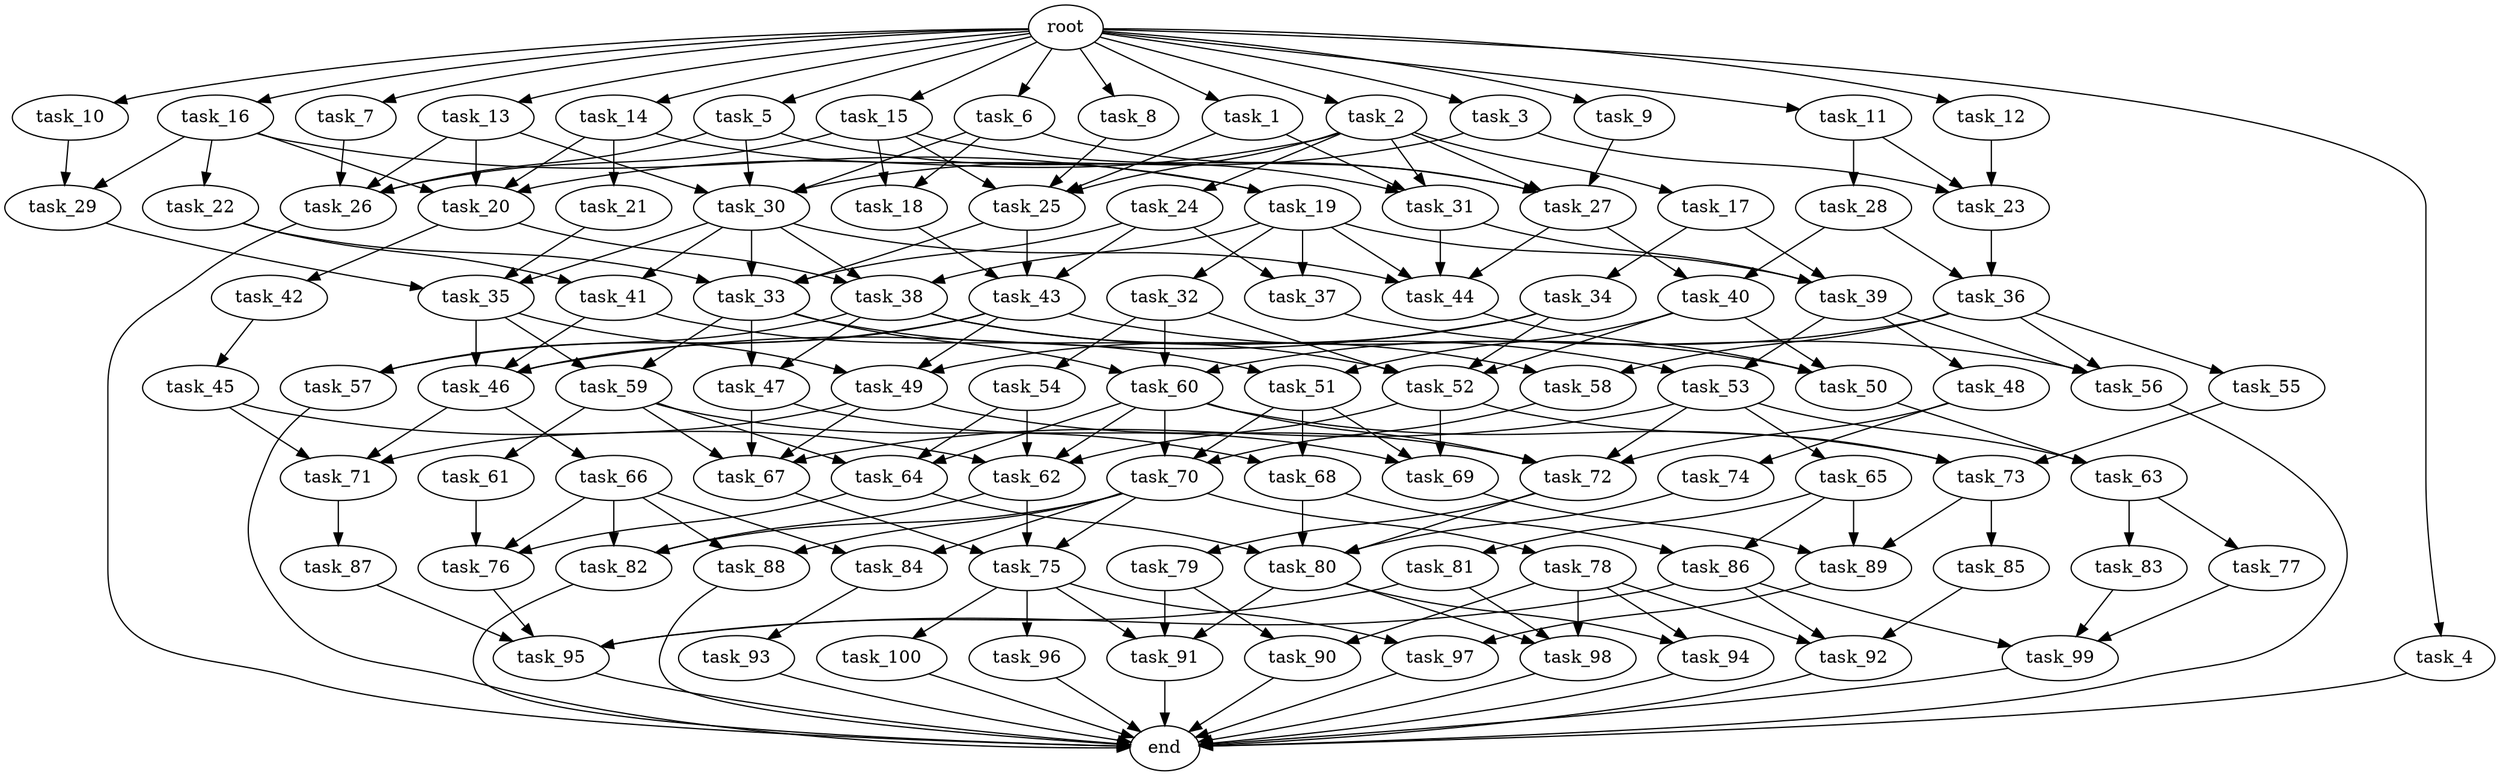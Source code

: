 digraph G {
  task_66 [size="2.641611e+09"];
  task_71 [size="6.607848e+08"];
  task_79 [size="4.518264e+09"];
  task_27 [size="5.501410e+08"];
  task_34 [size="2.503879e+09"];
  task_69 [size="4.836128e+09"];
  task_63 [size="3.404743e+09"];
  task_87 [size="4.917655e+09"];
  task_26 [size="4.475524e+09"];
  task_25 [size="2.048934e+09"];
  task_44 [size="4.521287e+09"];
  task_19 [size="2.686698e+09"];
  task_57 [size="4.468042e+09"];
  task_47 [size="6.618341e+08"];
  task_29 [size="3.469114e+09"];
  task_20 [size="1.033421e+09"];
  task_56 [size="3.546673e+09"];
  task_15 [size="2.929080e+09"];
  task_77 [size="3.716018e+09"];
  task_92 [size="4.630005e+09"];
  task_100 [size="1.580299e+09"];
  task_16 [size="3.366810e+09"];
  task_91 [size="6.910599e+08"];
  task_82 [size="4.185023e+09"];
  task_73 [size="2.032427e+09"];
  task_65 [size="7.101289e+08"];
  task_10 [size="2.780762e+09"];
  task_30 [size="3.626266e+09"];
  task_23 [size="4.081180e+09"];
  task_78 [size="8.190900e+08"];
  task_28 [size="4.351591e+09"];
  task_38 [size="1.194486e+09"];
  task_32 [size="3.002195e+09"];
  task_4 [size="3.991109e+09"];
  task_9 [size="3.857311e+08"];
  task_84 [size="4.274676e+09"];
  task_14 [size="2.075520e+09"];
  end [size="0.000000e+00"];
  task_83 [size="8.740300e+08"];
  task_90 [size="4.227566e+09"];
  task_59 [size="8.181724e+08"];
  task_12 [size="2.286317e+08"];
  task_46 [size="3.332919e+09"];
  task_36 [size="1.213284e+09"];
  task_40 [size="2.376874e+09"];
  task_62 [size="3.239934e+09"];
  task_45 [size="9.103843e+08"];
  task_53 [size="2.276047e+09"];
  task_24 [size="1.378385e+09"];
  task_33 [size="3.964002e+09"];
  task_89 [size="2.723104e+09"];
  task_94 [size="2.061310e+08"];
  task_41 [size="4.322814e+08"];
  task_72 [size="2.492615e+09"];
  task_18 [size="2.227580e+08"];
  task_64 [size="6.712048e+08"];
  task_54 [size="2.768881e+08"];
  task_95 [size="1.129758e+09"];
  task_70 [size="3.690633e+09"];
  task_11 [size="3.884603e+09"];
  task_43 [size="1.422990e+09"];
  task_88 [size="2.383638e+09"];
  task_96 [size="2.596075e+09"];
  task_6 [size="2.708363e+09"];
  task_42 [size="3.302958e+09"];
  task_17 [size="5.281988e+08"];
  task_22 [size="4.523452e+09"];
  task_93 [size="1.885431e+09"];
  task_98 [size="2.622952e+09"];
  task_97 [size="3.238657e+09"];
  task_58 [size="1.234287e+09"];
  task_67 [size="1.524175e+09"];
  root [size="0.000000e+00"];
  task_48 [size="4.412811e+09"];
  task_35 [size="2.862870e+09"];
  task_80 [size="3.393685e+09"];
  task_99 [size="1.964674e+09"];
  task_68 [size="2.584711e+08"];
  task_1 [size="6.926199e+08"];
  task_55 [size="7.715350e+08"];
  task_13 [size="1.712216e+08"];
  task_52 [size="1.648671e+09"];
  task_81 [size="1.300404e+08"];
  task_39 [size="1.872824e+09"];
  task_2 [size="4.093719e+09"];
  task_37 [size="2.317968e+09"];
  task_5 [size="4.342795e+08"];
  task_76 [size="4.787862e+09"];
  task_51 [size="2.284214e+08"];
  task_7 [size="6.401418e+08"];
  task_60 [size="3.376529e+09"];
  task_74 [size="2.042491e+09"];
  task_85 [size="3.671380e+09"];
  task_49 [size="3.241304e+09"];
  task_31 [size="3.011686e+09"];
  task_21 [size="4.023552e+09"];
  task_3 [size="4.659971e+09"];
  task_8 [size="4.978706e+09"];
  task_75 [size="1.310355e+09"];
  task_50 [size="1.651616e+09"];
  task_61 [size="4.679840e+09"];
  task_86 [size="8.274530e+08"];

  task_66 -> task_76 [size="5.283223e+08"];
  task_66 -> task_88 [size="5.283223e+08"];
  task_66 -> task_84 [size="5.283223e+08"];
  task_66 -> task_82 [size="5.283223e+08"];
  task_71 -> task_87 [size="4.405232e+07"];
  task_79 -> task_90 [size="9.036528e+08"];
  task_79 -> task_91 [size="9.036528e+08"];
  task_27 -> task_40 [size="2.750705e+07"];
  task_27 -> task_44 [size="2.750705e+07"];
  task_34 -> task_49 [size="5.007759e+08"];
  task_34 -> task_52 [size="5.007759e+08"];
  task_34 -> task_46 [size="5.007759e+08"];
  task_69 -> task_89 [size="3.224085e+08"];
  task_63 -> task_83 [size="3.404743e+08"];
  task_63 -> task_77 [size="3.404743e+08"];
  task_87 -> task_95 [size="9.835309e+08"];
  task_26 -> end [size="1.000000e-12"];
  task_25 -> task_33 [size="1.024467e+08"];
  task_25 -> task_43 [size="1.024467e+08"];
  task_44 -> task_50 [size="2.260644e+08"];
  task_19 -> task_37 [size="2.686698e+08"];
  task_19 -> task_38 [size="2.686698e+08"];
  task_19 -> task_32 [size="2.686698e+08"];
  task_19 -> task_39 [size="2.686698e+08"];
  task_19 -> task_44 [size="2.686698e+08"];
  task_57 -> end [size="1.000000e-12"];
  task_47 -> task_67 [size="6.618341e+07"];
  task_47 -> task_69 [size="6.618341e+07"];
  task_29 -> task_35 [size="3.469114e+08"];
  task_20 -> task_38 [size="5.167103e+07"];
  task_20 -> task_42 [size="5.167103e+07"];
  task_56 -> end [size="1.000000e-12"];
  task_15 -> task_27 [size="5.858161e+08"];
  task_15 -> task_26 [size="5.858161e+08"];
  task_15 -> task_25 [size="5.858161e+08"];
  task_15 -> task_18 [size="5.858161e+08"];
  task_77 -> task_99 [size="7.432037e+08"];
  task_92 -> end [size="1.000000e-12"];
  task_100 -> end [size="1.000000e-12"];
  task_16 -> task_19 [size="6.733620e+08"];
  task_16 -> task_22 [size="6.733620e+08"];
  task_16 -> task_20 [size="6.733620e+08"];
  task_16 -> task_29 [size="6.733620e+08"];
  task_91 -> end [size="1.000000e-12"];
  task_82 -> end [size="1.000000e-12"];
  task_73 -> task_89 [size="1.354951e+08"];
  task_73 -> task_85 [size="1.354951e+08"];
  task_65 -> task_89 [size="1.420258e+08"];
  task_65 -> task_86 [size="1.420258e+08"];
  task_65 -> task_81 [size="1.420258e+08"];
  task_10 -> task_29 [size="5.561523e+08"];
  task_30 -> task_41 [size="1.813133e+08"];
  task_30 -> task_38 [size="1.813133e+08"];
  task_30 -> task_33 [size="1.813133e+08"];
  task_30 -> task_35 [size="1.813133e+08"];
  task_30 -> task_44 [size="1.813133e+08"];
  task_23 -> task_36 [size="2.720787e+08"];
  task_78 -> task_94 [size="1.638180e+08"];
  task_78 -> task_90 [size="1.638180e+08"];
  task_78 -> task_92 [size="1.638180e+08"];
  task_78 -> task_98 [size="1.638180e+08"];
  task_28 -> task_36 [size="8.703181e+08"];
  task_28 -> task_40 [size="8.703181e+08"];
  task_38 -> task_58 [size="7.963237e+07"];
  task_38 -> task_53 [size="7.963237e+07"];
  task_38 -> task_47 [size="7.963237e+07"];
  task_38 -> task_57 [size="7.963237e+07"];
  task_32 -> task_54 [size="6.004390e+08"];
  task_32 -> task_60 [size="6.004390e+08"];
  task_32 -> task_52 [size="6.004390e+08"];
  task_4 -> end [size="1.000000e-12"];
  task_9 -> task_27 [size="7.714623e+07"];
  task_84 -> task_93 [size="4.274676e+08"];
  task_14 -> task_19 [size="4.151039e+08"];
  task_14 -> task_21 [size="4.151039e+08"];
  task_14 -> task_20 [size="4.151039e+08"];
  task_83 -> task_99 [size="1.748060e+08"];
  task_90 -> end [size="1.000000e-12"];
  task_59 -> task_68 [size="8.181724e+07"];
  task_59 -> task_64 [size="8.181724e+07"];
  task_59 -> task_67 [size="8.181724e+07"];
  task_59 -> task_61 [size="8.181724e+07"];
  task_12 -> task_23 [size="4.572633e+07"];
  task_46 -> task_66 [size="1.666460e+08"];
  task_46 -> task_71 [size="1.666460e+08"];
  task_36 -> task_58 [size="1.213284e+08"];
  task_36 -> task_60 [size="1.213284e+08"];
  task_36 -> task_56 [size="1.213284e+08"];
  task_36 -> task_55 [size="1.213284e+08"];
  task_40 -> task_51 [size="2.376874e+08"];
  task_40 -> task_50 [size="2.376874e+08"];
  task_40 -> task_52 [size="2.376874e+08"];
  task_62 -> task_75 [size="1.619967e+08"];
  task_62 -> task_82 [size="1.619967e+08"];
  task_45 -> task_62 [size="1.820769e+08"];
  task_45 -> task_71 [size="1.820769e+08"];
  task_53 -> task_67 [size="2.276047e+08"];
  task_53 -> task_63 [size="2.276047e+08"];
  task_53 -> task_65 [size="2.276047e+08"];
  task_53 -> task_72 [size="2.276047e+08"];
  task_24 -> task_37 [size="2.756770e+08"];
  task_24 -> task_33 [size="2.756770e+08"];
  task_24 -> task_43 [size="2.756770e+08"];
  task_33 -> task_47 [size="1.982001e+08"];
  task_33 -> task_59 [size="1.982001e+08"];
  task_33 -> task_52 [size="1.982001e+08"];
  task_33 -> task_60 [size="1.982001e+08"];
  task_89 -> task_97 [size="1.815402e+08"];
  task_94 -> end [size="1.000000e-12"];
  task_41 -> task_51 [size="4.322814e+07"];
  task_41 -> task_46 [size="4.322814e+07"];
  task_72 -> task_79 [size="1.246308e+08"];
  task_72 -> task_80 [size="1.246308e+08"];
  task_18 -> task_43 [size="2.227580e+07"];
  task_64 -> task_76 [size="4.474699e+07"];
  task_64 -> task_80 [size="4.474699e+07"];
  task_54 -> task_62 [size="5.537761e+07"];
  task_54 -> task_64 [size="5.537761e+07"];
  task_95 -> end [size="1.000000e-12"];
  task_70 -> task_88 [size="2.460422e+08"];
  task_70 -> task_75 [size="2.460422e+08"];
  task_70 -> task_84 [size="2.460422e+08"];
  task_70 -> task_78 [size="2.460422e+08"];
  task_70 -> task_82 [size="2.460422e+08"];
  task_11 -> task_28 [size="7.769205e+08"];
  task_11 -> task_23 [size="7.769205e+08"];
  task_43 -> task_49 [size="9.486598e+07"];
  task_43 -> task_50 [size="9.486598e+07"];
  task_43 -> task_57 [size="9.486598e+07"];
  task_43 -> task_46 [size="9.486598e+07"];
  task_88 -> end [size="1.000000e-12"];
  task_96 -> end [size="1.000000e-12"];
  task_6 -> task_27 [size="5.416726e+08"];
  task_6 -> task_30 [size="5.416726e+08"];
  task_6 -> task_18 [size="5.416726e+08"];
  task_42 -> task_45 [size="6.605916e+08"];
  task_17 -> task_34 [size="1.056398e+08"];
  task_17 -> task_39 [size="1.056398e+08"];
  task_22 -> task_41 [size="9.046905e+08"];
  task_22 -> task_33 [size="9.046905e+08"];
  task_93 -> end [size="1.000000e-12"];
  task_98 -> end [size="1.000000e-12"];
  task_97 -> end [size="1.000000e-12"];
  task_58 -> task_70 [size="1.234287e+08"];
  task_67 -> task_75 [size="7.620876e+07"];
  root -> task_4 [size="1.000000e-12"];
  root -> task_1 [size="1.000000e-12"];
  root -> task_7 [size="1.000000e-12"];
  root -> task_13 [size="1.000000e-12"];
  root -> task_8 [size="1.000000e-12"];
  root -> task_11 [size="1.000000e-12"];
  root -> task_15 [size="1.000000e-12"];
  root -> task_2 [size="1.000000e-12"];
  root -> task_9 [size="1.000000e-12"];
  root -> task_6 [size="1.000000e-12"];
  root -> task_14 [size="1.000000e-12"];
  root -> task_16 [size="1.000000e-12"];
  root -> task_5 [size="1.000000e-12"];
  root -> task_12 [size="1.000000e-12"];
  root -> task_3 [size="1.000000e-12"];
  root -> task_10 [size="1.000000e-12"];
  task_48 -> task_74 [size="8.825623e+08"];
  task_48 -> task_72 [size="8.825623e+08"];
  task_35 -> task_49 [size="1.908580e+08"];
  task_35 -> task_59 [size="1.908580e+08"];
  task_35 -> task_46 [size="1.908580e+08"];
  task_80 -> task_94 [size="1.696842e+08"];
  task_80 -> task_91 [size="1.696842e+08"];
  task_80 -> task_98 [size="1.696842e+08"];
  task_99 -> end [size="1.000000e-12"];
  task_68 -> task_80 [size="2.584711e+07"];
  task_68 -> task_86 [size="2.584711e+07"];
  task_1 -> task_31 [size="1.385240e+08"];
  task_1 -> task_25 [size="1.385240e+08"];
  task_55 -> task_73 [size="1.543070e+08"];
  task_13 -> task_20 [size="3.424431e+07"];
  task_13 -> task_26 [size="3.424431e+07"];
  task_13 -> task_30 [size="3.424431e+07"];
  task_52 -> task_62 [size="8.243357e+07"];
  task_52 -> task_73 [size="8.243357e+07"];
  task_52 -> task_69 [size="8.243357e+07"];
  task_81 -> task_95 [size="2.600808e+07"];
  task_81 -> task_98 [size="2.600808e+07"];
  task_39 -> task_53 [size="1.248550e+08"];
  task_39 -> task_56 [size="1.248550e+08"];
  task_39 -> task_48 [size="1.248550e+08"];
  task_2 -> task_27 [size="8.187438e+08"];
  task_2 -> task_31 [size="8.187438e+08"];
  task_2 -> task_24 [size="8.187438e+08"];
  task_2 -> task_17 [size="8.187438e+08"];
  task_2 -> task_20 [size="8.187438e+08"];
  task_2 -> task_25 [size="8.187438e+08"];
  task_37 -> task_56 [size="2.317968e+08"];
  task_5 -> task_31 [size="8.685591e+07"];
  task_5 -> task_26 [size="8.685591e+07"];
  task_5 -> task_30 [size="8.685591e+07"];
  task_76 -> task_95 [size="3.191908e+08"];
  task_51 -> task_68 [size="2.284214e+07"];
  task_51 -> task_70 [size="2.284214e+07"];
  task_51 -> task_69 [size="2.284214e+07"];
  task_7 -> task_26 [size="1.280284e+08"];
  task_60 -> task_70 [size="2.251020e+08"];
  task_60 -> task_62 [size="2.251020e+08"];
  task_60 -> task_73 [size="2.251020e+08"];
  task_60 -> task_64 [size="2.251020e+08"];
  task_60 -> task_72 [size="2.251020e+08"];
  task_74 -> task_80 [size="4.084981e+08"];
  task_85 -> task_92 [size="7.342760e+08"];
  task_49 -> task_67 [size="2.160870e+08"];
  task_49 -> task_72 [size="2.160870e+08"];
  task_49 -> task_71 [size="2.160870e+08"];
  task_31 -> task_39 [size="2.007791e+08"];
  task_31 -> task_44 [size="2.007791e+08"];
  task_21 -> task_35 [size="8.047105e+08"];
  task_3 -> task_30 [size="9.319942e+08"];
  task_3 -> task_23 [size="9.319942e+08"];
  task_8 -> task_25 [size="9.957412e+08"];
  task_75 -> task_97 [size="8.735697e+07"];
  task_75 -> task_96 [size="8.735697e+07"];
  task_75 -> task_100 [size="8.735697e+07"];
  task_75 -> task_91 [size="8.735697e+07"];
  task_50 -> task_63 [size="1.101077e+08"];
  task_61 -> task_76 [size="9.359680e+08"];
  task_86 -> task_92 [size="8.274530e+07"];
  task_86 -> task_95 [size="8.274530e+07"];
  task_86 -> task_99 [size="8.274530e+07"];
}
